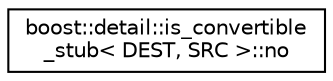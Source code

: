 digraph "Graphical Class Hierarchy"
{
  edge [fontname="Helvetica",fontsize="10",labelfontname="Helvetica",labelfontsize="10"];
  node [fontname="Helvetica",fontsize="10",shape=record];
  rankdir="LR";
  Node1 [label="boost::detail::is_convertible\l_stub\< DEST, SRC \>::no",height=0.2,width=0.4,color="black", fillcolor="white", style="filled",URL="$structboost_1_1detail_1_1is__convertible__stub_1_1no.html"];
}
